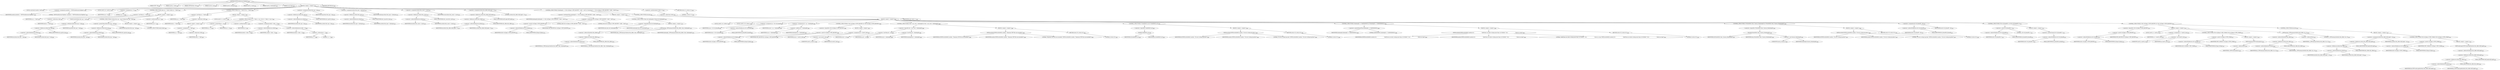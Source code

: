 digraph "TIFFWriteDirectoryTagData" {  
"71668" [label = <(METHOD,TIFFWriteDirectoryTagData)<SUB>2849</SUB>> ]
"71669" [label = <(PARAM,TIFF *tif)<SUB>2849</SUB>> ]
"71670" [label = <(PARAM,uint32_t *ndir)<SUB>2849</SUB>> ]
"71671" [label = <(PARAM,TIFFDirEntry *dir)<SUB>2850</SUB>> ]
"71672" [label = <(PARAM,uint16_t tag)<SUB>2850</SUB>> ]
"71673" [label = <(PARAM,uint16_t datatype)<SUB>2851</SUB>> ]
"71674" [label = <(PARAM,uint32_t count)<SUB>2851</SUB>> ]
"71675" [label = <(PARAM,uint32_t datalength)<SUB>2852</SUB>> ]
"71676" [label = <(PARAM,void *data)<SUB>2852</SUB>> ]
"71677" [label = <(BLOCK,&lt;empty&gt;,&lt;empty&gt;)<SUB>2853</SUB>> ]
"71678" [label = <(LOCAL,constchar[] module: char[])<SUB>2854</SUB>> ]
"71679" [label = <(&lt;operator&gt;.assignment,module[] = &quot;TIFFWriteDirectoryTagData&quot;)<SUB>2854</SUB>> ]
"71680" [label = <(IDENTIFIER,module,module[] = &quot;TIFFWriteDirectoryTagData&quot;)<SUB>2854</SUB>> ]
"71681" [label = <(LITERAL,&quot;TIFFWriteDirectoryTagData&quot;,module[] = &quot;TIFFWriteDirectoryTagData&quot;)<SUB>2854</SUB>> ]
"71682" [label = <(LOCAL,uint32_t m: uint32_t)<SUB>2855</SUB>> ]
"71683" [label = <(&lt;operator&gt;.assignment,m = 0)<SUB>2856</SUB>> ]
"71684" [label = <(IDENTIFIER,m,m = 0)<SUB>2856</SUB>> ]
"71685" [label = <(LITERAL,0,m = 0)<SUB>2856</SUB>> ]
"71686" [label = <(CONTROL_STRUCTURE,while (m &lt; (*ndir)),while (m &lt; (*ndir)))<SUB>2857</SUB>> ]
"71687" [label = <(&lt;operator&gt;.lessThan,m &lt; (*ndir))<SUB>2857</SUB>> ]
"71688" [label = <(IDENTIFIER,m,m &lt; (*ndir))<SUB>2857</SUB>> ]
"71689" [label = <(&lt;operator&gt;.indirection,*ndir)<SUB>2857</SUB>> ]
"71690" [label = <(IDENTIFIER,ndir,m &lt; (*ndir))<SUB>2857</SUB>> ]
"71691" [label = <(BLOCK,&lt;empty&gt;,&lt;empty&gt;)<SUB>2858</SUB>> ]
"71692" [label = <(assert,assert(dir[m].tdir_tag != tag))<SUB>2859</SUB>> ]
"71693" [label = <(&lt;operator&gt;.notEquals,dir[m].tdir_tag != tag)<SUB>2859</SUB>> ]
"71694" [label = <(&lt;operator&gt;.fieldAccess,dir[m].tdir_tag)<SUB>2859</SUB>> ]
"71695" [label = <(&lt;operator&gt;.indirectIndexAccess,dir[m])<SUB>2859</SUB>> ]
"71696" [label = <(IDENTIFIER,dir,dir[m].tdir_tag != tag)<SUB>2859</SUB>> ]
"71697" [label = <(IDENTIFIER,m,dir[m].tdir_tag != tag)<SUB>2859</SUB>> ]
"71698" [label = <(FIELD_IDENTIFIER,tdir_tag,tdir_tag)<SUB>2859</SUB>> ]
"71699" [label = <(IDENTIFIER,tag,dir[m].tdir_tag != tag)<SUB>2859</SUB>> ]
"71700" [label = <(CONTROL_STRUCTURE,if (dir[m].tdir_tag &gt; tag),if (dir[m].tdir_tag &gt; tag))<SUB>2860</SUB>> ]
"71701" [label = <(&lt;operator&gt;.greaterThan,dir[m].tdir_tag &gt; tag)<SUB>2860</SUB>> ]
"71702" [label = <(&lt;operator&gt;.fieldAccess,dir[m].tdir_tag)<SUB>2860</SUB>> ]
"71703" [label = <(&lt;operator&gt;.indirectIndexAccess,dir[m])<SUB>2860</SUB>> ]
"71704" [label = <(IDENTIFIER,dir,dir[m].tdir_tag &gt; tag)<SUB>2860</SUB>> ]
"71705" [label = <(IDENTIFIER,m,dir[m].tdir_tag &gt; tag)<SUB>2860</SUB>> ]
"71706" [label = <(FIELD_IDENTIFIER,tdir_tag,tdir_tag)<SUB>2860</SUB>> ]
"71707" [label = <(IDENTIFIER,tag,dir[m].tdir_tag &gt; tag)<SUB>2860</SUB>> ]
"71708" [label = <(BLOCK,&lt;empty&gt;,&lt;empty&gt;)<SUB>2861</SUB>> ]
"71709" [label = <(CONTROL_STRUCTURE,break;,break;)<SUB>2861</SUB>> ]
"71710" [label = <(&lt;operator&gt;.postIncrement,m++)<SUB>2862</SUB>> ]
"71711" [label = <(IDENTIFIER,m,m++)<SUB>2862</SUB>> ]
"71712" [label = <(CONTROL_STRUCTURE,if (m &lt; (*ndir)),if (m &lt; (*ndir)))<SUB>2864</SUB>> ]
"71713" [label = <(&lt;operator&gt;.lessThan,m &lt; (*ndir))<SUB>2864</SUB>> ]
"71714" [label = <(IDENTIFIER,m,m &lt; (*ndir))<SUB>2864</SUB>> ]
"71715" [label = <(&lt;operator&gt;.indirection,*ndir)<SUB>2864</SUB>> ]
"71716" [label = <(IDENTIFIER,ndir,m &lt; (*ndir))<SUB>2864</SUB>> ]
"71717" [label = <(BLOCK,&lt;empty&gt;,&lt;empty&gt;)<SUB>2865</SUB>> ]
"71718" [label = <(LOCAL,uint32_t n: uint32_t)<SUB>2866</SUB>> ]
"71719" [label = <(CONTROL_STRUCTURE,for (n = *ndir;n &gt; m;n--),for (n = *ndir;n &gt; m;n--))<SUB>2867</SUB>> ]
"71720" [label = <(BLOCK,&lt;empty&gt;,&lt;empty&gt;)<SUB>2867</SUB>> ]
"71721" [label = <(&lt;operator&gt;.assignment,n = *ndir)<SUB>2867</SUB>> ]
"71722" [label = <(IDENTIFIER,n,n = *ndir)<SUB>2867</SUB>> ]
"71723" [label = <(&lt;operator&gt;.indirection,*ndir)<SUB>2867</SUB>> ]
"71724" [label = <(IDENTIFIER,ndir,n = *ndir)<SUB>2867</SUB>> ]
"71725" [label = <(&lt;operator&gt;.greaterThan,n &gt; m)<SUB>2867</SUB>> ]
"71726" [label = <(IDENTIFIER,n,n &gt; m)<SUB>2867</SUB>> ]
"71727" [label = <(IDENTIFIER,m,n &gt; m)<SUB>2867</SUB>> ]
"71728" [label = <(&lt;operator&gt;.postDecrement,n--)<SUB>2867</SUB>> ]
"71729" [label = <(IDENTIFIER,n,n--)<SUB>2867</SUB>> ]
"71730" [label = <(&lt;operator&gt;.assignment,dir[n] = dir[n - 1])<SUB>2868</SUB>> ]
"71731" [label = <(&lt;operator&gt;.indirectIndexAccess,dir[n])<SUB>2868</SUB>> ]
"71732" [label = <(IDENTIFIER,dir,dir[n] = dir[n - 1])<SUB>2868</SUB>> ]
"71733" [label = <(IDENTIFIER,n,dir[n] = dir[n - 1])<SUB>2868</SUB>> ]
"71734" [label = <(&lt;operator&gt;.indirectIndexAccess,dir[n - 1])<SUB>2868</SUB>> ]
"71735" [label = <(IDENTIFIER,dir,dir[n] = dir[n - 1])<SUB>2868</SUB>> ]
"71736" [label = <(&lt;operator&gt;.subtraction,n - 1)<SUB>2868</SUB>> ]
"71737" [label = <(IDENTIFIER,n,n - 1)<SUB>2868</SUB>> ]
"71738" [label = <(LITERAL,1,n - 1)<SUB>2868</SUB>> ]
"71739" [label = <(&lt;operator&gt;.assignment,dir[m].tdir_tag = tag)<SUB>2870</SUB>> ]
"71740" [label = <(&lt;operator&gt;.fieldAccess,dir[m].tdir_tag)<SUB>2870</SUB>> ]
"71741" [label = <(&lt;operator&gt;.indirectIndexAccess,dir[m])<SUB>2870</SUB>> ]
"71742" [label = <(IDENTIFIER,dir,dir[m].tdir_tag = tag)<SUB>2870</SUB>> ]
"71743" [label = <(IDENTIFIER,m,dir[m].tdir_tag = tag)<SUB>2870</SUB>> ]
"71744" [label = <(FIELD_IDENTIFIER,tdir_tag,tdir_tag)<SUB>2870</SUB>> ]
"71745" [label = <(IDENTIFIER,tag,dir[m].tdir_tag = tag)<SUB>2870</SUB>> ]
"71746" [label = <(&lt;operator&gt;.assignment,dir[m].tdir_type = datatype)<SUB>2871</SUB>> ]
"71747" [label = <(&lt;operator&gt;.fieldAccess,dir[m].tdir_type)<SUB>2871</SUB>> ]
"71748" [label = <(&lt;operator&gt;.indirectIndexAccess,dir[m])<SUB>2871</SUB>> ]
"71749" [label = <(IDENTIFIER,dir,dir[m].tdir_type = datatype)<SUB>2871</SUB>> ]
"71750" [label = <(IDENTIFIER,m,dir[m].tdir_type = datatype)<SUB>2871</SUB>> ]
"71751" [label = <(FIELD_IDENTIFIER,tdir_type,tdir_type)<SUB>2871</SUB>> ]
"71752" [label = <(IDENTIFIER,datatype,dir[m].tdir_type = datatype)<SUB>2871</SUB>> ]
"71753" [label = <(&lt;operator&gt;.assignment,dir[m].tdir_count = count)<SUB>2872</SUB>> ]
"71754" [label = <(&lt;operator&gt;.fieldAccess,dir[m].tdir_count)<SUB>2872</SUB>> ]
"71755" [label = <(&lt;operator&gt;.indirectIndexAccess,dir[m])<SUB>2872</SUB>> ]
"71756" [label = <(IDENTIFIER,dir,dir[m].tdir_count = count)<SUB>2872</SUB>> ]
"71757" [label = <(IDENTIFIER,m,dir[m].tdir_count = count)<SUB>2872</SUB>> ]
"71758" [label = <(FIELD_IDENTIFIER,tdir_count,tdir_count)<SUB>2872</SUB>> ]
"71759" [label = <(IDENTIFIER,count,dir[m].tdir_count = count)<SUB>2872</SUB>> ]
"71760" [label = <(&lt;operator&gt;.assignment,dir[m].tdir_offset.toff_long8 = 0)<SUB>2873</SUB>> ]
"71761" [label = <(&lt;operator&gt;.fieldAccess,dir[m].tdir_offset.toff_long8)<SUB>2873</SUB>> ]
"71762" [label = <(&lt;operator&gt;.fieldAccess,dir[m].tdir_offset)<SUB>2873</SUB>> ]
"71763" [label = <(&lt;operator&gt;.indirectIndexAccess,dir[m])<SUB>2873</SUB>> ]
"71764" [label = <(IDENTIFIER,dir,dir[m].tdir_offset.toff_long8 = 0)<SUB>2873</SUB>> ]
"71765" [label = <(IDENTIFIER,m,dir[m].tdir_offset.toff_long8 = 0)<SUB>2873</SUB>> ]
"71766" [label = <(FIELD_IDENTIFIER,tdir_offset,tdir_offset)<SUB>2873</SUB>> ]
"71767" [label = <(FIELD_IDENTIFIER,toff_long8,toff_long8)<SUB>2873</SUB>> ]
"71768" [label = <(LITERAL,0,dir[m].tdir_offset.toff_long8 = 0)<SUB>2873</SUB>> ]
"71769" [label = <(CONTROL_STRUCTURE,if (datalength &lt;= ((tif-&gt;tif_flags &amp; TIFF_BIGTIFF) ? 0x8U : 0x4U)),if (datalength &lt;= ((tif-&gt;tif_flags &amp; TIFF_BIGTIFF) ? 0x8U : 0x4U)))<SUB>2874</SUB>> ]
"71770" [label = <(&lt;operator&gt;.lessEqualsThan,datalength &lt;= ((tif-&gt;tif_flags &amp; TIFF_BIGTIFF) ? 0x8U : 0x4U))<SUB>2874</SUB>> ]
"71771" [label = <(IDENTIFIER,datalength,datalength &lt;= ((tif-&gt;tif_flags &amp; TIFF_BIGTIFF) ? 0x8U : 0x4U))<SUB>2874</SUB>> ]
"71772" [label = <(&lt;operator&gt;.conditional,(tif-&gt;tif_flags &amp; TIFF_BIGTIFF) ? 0x8U : 0x4U)<SUB>2874</SUB>> ]
"71773" [label = <(&lt;operator&gt;.and,tif-&gt;tif_flags &amp; TIFF_BIGTIFF)<SUB>2874</SUB>> ]
"71774" [label = <(&lt;operator&gt;.indirectFieldAccess,tif-&gt;tif_flags)<SUB>2874</SUB>> ]
"71775" [label = <(IDENTIFIER,tif,tif-&gt;tif_flags &amp; TIFF_BIGTIFF)<SUB>2874</SUB>> ]
"71776" [label = <(FIELD_IDENTIFIER,tif_flags,tif_flags)<SUB>2874</SUB>> ]
"71777" [label = <(IDENTIFIER,TIFF_BIGTIFF,tif-&gt;tif_flags &amp; TIFF_BIGTIFF)<SUB>2874</SUB>> ]
"71778" [label = <(LITERAL,0x8U,(tif-&gt;tif_flags &amp; TIFF_BIGTIFF) ? 0x8U : 0x4U)<SUB>2874</SUB>> ]
"71779" [label = <(LITERAL,0x4U,(tif-&gt;tif_flags &amp; TIFF_BIGTIFF) ? 0x8U : 0x4U)<SUB>2874</SUB>> ]
"71780" [label = <(BLOCK,&lt;empty&gt;,&lt;empty&gt;)<SUB>2875</SUB>> ]
"71781" [label = <(CONTROL_STRUCTURE,if (data &amp;&amp; datalength),if (data &amp;&amp; datalength))<SUB>2876</SUB>> ]
"71782" [label = <(&lt;operator&gt;.logicalAnd,data &amp;&amp; datalength)<SUB>2876</SUB>> ]
"71783" [label = <(IDENTIFIER,data,data &amp;&amp; datalength)<SUB>2876</SUB>> ]
"71784" [label = <(IDENTIFIER,datalength,data &amp;&amp; datalength)<SUB>2876</SUB>> ]
"71785" [label = <(BLOCK,&lt;empty&gt;,&lt;empty&gt;)<SUB>2877</SUB>> ]
"71786" [label = <(_TIFFmemcpy,_TIFFmemcpy(&amp;dir[m].tdir_offset, data, datalength))<SUB>2878</SUB>> ]
"71787" [label = <(&lt;operator&gt;.addressOf,&amp;dir[m].tdir_offset)<SUB>2878</SUB>> ]
"71788" [label = <(&lt;operator&gt;.fieldAccess,dir[m].tdir_offset)<SUB>2878</SUB>> ]
"71789" [label = <(&lt;operator&gt;.indirectIndexAccess,dir[m])<SUB>2878</SUB>> ]
"71790" [label = <(IDENTIFIER,dir,_TIFFmemcpy(&amp;dir[m].tdir_offset, data, datalength))<SUB>2878</SUB>> ]
"71791" [label = <(IDENTIFIER,m,_TIFFmemcpy(&amp;dir[m].tdir_offset, data, datalength))<SUB>2878</SUB>> ]
"71792" [label = <(FIELD_IDENTIFIER,tdir_offset,tdir_offset)<SUB>2878</SUB>> ]
"71793" [label = <(IDENTIFIER,data,_TIFFmemcpy(&amp;dir[m].tdir_offset, data, datalength))<SUB>2878</SUB>> ]
"71794" [label = <(IDENTIFIER,datalength,_TIFFmemcpy(&amp;dir[m].tdir_offset, data, datalength))<SUB>2878</SUB>> ]
"71795" [label = <(CONTROL_STRUCTURE,else,else)<SUB>2882</SUB>> ]
"71796" [label = <(BLOCK,&lt;empty&gt;,&lt;empty&gt;)<SUB>2882</SUB>> ]
"71797" [label = <(LOCAL,uint64_t na: uint64_t)<SUB>2883</SUB>> ]
"71798" [label = <(LOCAL,uint64_t nb: uint64_t)<SUB>2883</SUB>> ]
"71799" [label = <(&lt;operator&gt;.assignment,na = tif-&gt;tif_dataoff)<SUB>2884</SUB>> ]
"71800" [label = <(IDENTIFIER,na,na = tif-&gt;tif_dataoff)<SUB>2884</SUB>> ]
"71801" [label = <(&lt;operator&gt;.indirectFieldAccess,tif-&gt;tif_dataoff)<SUB>2884</SUB>> ]
"71802" [label = <(IDENTIFIER,tif,na = tif-&gt;tif_dataoff)<SUB>2884</SUB>> ]
"71803" [label = <(FIELD_IDENTIFIER,tif_dataoff,tif_dataoff)<SUB>2884</SUB>> ]
"71804" [label = <(&lt;operator&gt;.assignment,nb = na + datalength)<SUB>2885</SUB>> ]
"71805" [label = <(IDENTIFIER,nb,nb = na + datalength)<SUB>2885</SUB>> ]
"71806" [label = <(&lt;operator&gt;.addition,na + datalength)<SUB>2885</SUB>> ]
"71807" [label = <(IDENTIFIER,na,na + datalength)<SUB>2885</SUB>> ]
"71808" [label = <(IDENTIFIER,datalength,na + datalength)<SUB>2885</SUB>> ]
"71809" [label = <(CONTROL_STRUCTURE,if (!(tif-&gt;tif_flags &amp; TIFF_BIGTIFF)),if (!(tif-&gt;tif_flags &amp; TIFF_BIGTIFF)))<SUB>2886</SUB>> ]
"71810" [label = <(&lt;operator&gt;.logicalNot,!(tif-&gt;tif_flags &amp; TIFF_BIGTIFF))<SUB>2886</SUB>> ]
"71811" [label = <(&lt;operator&gt;.and,tif-&gt;tif_flags &amp; TIFF_BIGTIFF)<SUB>2886</SUB>> ]
"71812" [label = <(&lt;operator&gt;.indirectFieldAccess,tif-&gt;tif_flags)<SUB>2886</SUB>> ]
"71813" [label = <(IDENTIFIER,tif,tif-&gt;tif_flags &amp; TIFF_BIGTIFF)<SUB>2886</SUB>> ]
"71814" [label = <(FIELD_IDENTIFIER,tif_flags,tif_flags)<SUB>2886</SUB>> ]
"71815" [label = <(IDENTIFIER,TIFF_BIGTIFF,tif-&gt;tif_flags &amp; TIFF_BIGTIFF)<SUB>2886</SUB>> ]
"71816" [label = <(BLOCK,&lt;empty&gt;,&lt;empty&gt;)<SUB>2887</SUB>> ]
"71817" [label = <(&lt;operator&gt;.assignment,nb = (uint32_t)nb)<SUB>2887</SUB>> ]
"71818" [label = <(IDENTIFIER,nb,nb = (uint32_t)nb)<SUB>2887</SUB>> ]
"71819" [label = <(&lt;operator&gt;.cast,(uint32_t)nb)<SUB>2887</SUB>> ]
"71820" [label = <(UNKNOWN,uint32_t,uint32_t)<SUB>2887</SUB>> ]
"71821" [label = <(IDENTIFIER,nb,(uint32_t)nb)<SUB>2887</SUB>> ]
"71822" [label = <(CONTROL_STRUCTURE,if ((nb &lt; na) || (nb &lt; datalength)),if ((nb &lt; na) || (nb &lt; datalength)))<SUB>2888</SUB>> ]
"71823" [label = <(&lt;operator&gt;.logicalOr,(nb &lt; na) || (nb &lt; datalength))<SUB>2888</SUB>> ]
"71824" [label = <(&lt;operator&gt;.lessThan,nb &lt; na)<SUB>2888</SUB>> ]
"71825" [label = <(IDENTIFIER,nb,nb &lt; na)<SUB>2888</SUB>> ]
"71826" [label = <(IDENTIFIER,na,nb &lt; na)<SUB>2888</SUB>> ]
"71827" [label = <(&lt;operator&gt;.lessThan,nb &lt; datalength)<SUB>2888</SUB>> ]
"71828" [label = <(IDENTIFIER,nb,nb &lt; datalength)<SUB>2888</SUB>> ]
"71829" [label = <(IDENTIFIER,datalength,nb &lt; datalength)<SUB>2888</SUB>> ]
"71830" [label = <(BLOCK,&lt;empty&gt;,&lt;empty&gt;)<SUB>2889</SUB>> ]
"71831" [label = <(TIFFErrorExtR,TIFFErrorExtR(tif, module, &quot;Maximum TIFF file size exceeded&quot;))<SUB>2890</SUB>> ]
"71832" [label = <(IDENTIFIER,tif,TIFFErrorExtR(tif, module, &quot;Maximum TIFF file size exceeded&quot;))<SUB>2890</SUB>> ]
"71833" [label = <(IDENTIFIER,module,TIFFErrorExtR(tif, module, &quot;Maximum TIFF file size exceeded&quot;))<SUB>2890</SUB>> ]
"71834" [label = <(LITERAL,&quot;Maximum TIFF file size exceeded&quot;,TIFFErrorExtR(tif, module, &quot;Maximum TIFF file size exceeded&quot;))<SUB>2890</SUB>> ]
"71835" [label = <(RETURN,return (0);,return (0);)<SUB>2891</SUB>> ]
"71836" [label = <(LITERAL,0,return (0);)<SUB>2891</SUB>> ]
"71837" [label = <(CONTROL_STRUCTURE,if (!SeekOK(tif, na)),if (!SeekOK(tif, na)))<SUB>2893</SUB>> ]
"71838" [label = <(&lt;operator&gt;.logicalNot,!SeekOK(tif, na))<SUB>2893</SUB>> ]
"71839" [label = <(SeekOK,SeekOK(tif, na))<SUB>2893</SUB>> ]
"71840" [label = <(IDENTIFIER,tif,SeekOK(tif, na))<SUB>2893</SUB>> ]
"71841" [label = <(IDENTIFIER,na,SeekOK(tif, na))<SUB>2893</SUB>> ]
"71842" [label = <(BLOCK,&lt;empty&gt;,&lt;empty&gt;)<SUB>2894</SUB>> ]
"71843" [label = <(TIFFErrorExtR,TIFFErrorExtR(tif, module, &quot;IO error writing tag data&quot;))<SUB>2895</SUB>> ]
"71844" [label = <(IDENTIFIER,tif,TIFFErrorExtR(tif, module, &quot;IO error writing tag data&quot;))<SUB>2895</SUB>> ]
"71845" [label = <(IDENTIFIER,module,TIFFErrorExtR(tif, module, &quot;IO error writing tag data&quot;))<SUB>2895</SUB>> ]
"71846" [label = <(LITERAL,&quot;IO error writing tag data&quot;,TIFFErrorExtR(tif, module, &quot;IO error writing tag data&quot;))<SUB>2895</SUB>> ]
"71847" [label = <(RETURN,return (0);,return (0);)<SUB>2896</SUB>> ]
"71848" [label = <(LITERAL,0,return (0);)<SUB>2896</SUB>> ]
"71849" [label = <(CONTROL_STRUCTURE,if (datalength &gt;= 0x80000000UL),if (datalength &gt;= 0x80000000UL))<SUB>2898</SUB>> ]
"71850" [label = <(&lt;operator&gt;.greaterEqualsThan,datalength &gt;= 0x80000000UL)<SUB>2898</SUB>> ]
"71851" [label = <(IDENTIFIER,datalength,datalength &gt;= 0x80000000UL)<SUB>2898</SUB>> ]
"71852" [label = <(LITERAL,0x80000000UL,datalength &gt;= 0x80000000UL)<SUB>2898</SUB>> ]
"71853" [label = <(BLOCK,&lt;empty&gt;,&lt;empty&gt;)<SUB>2899</SUB>> ]
"71854" [label = <(TIFFErrorExtR,TIFFErrorExtR(tif, module,\012                          &quot;libtiff does not allow writing more than 2147483647 &quot;\012                          &quot;bytes in a tag&quot;))<SUB>2900</SUB>> ]
"71855" [label = <(IDENTIFIER,tif,TIFFErrorExtR(tif, module,\012                          &quot;libtiff does not allow writing more than 2147483647 &quot;\012                          &quot;bytes in a tag&quot;))<SUB>2900</SUB>> ]
"71856" [label = <(IDENTIFIER,module,TIFFErrorExtR(tif, module,\012                          &quot;libtiff does not allow writing more than 2147483647 &quot;\012                          &quot;bytes in a tag&quot;))<SUB>2900</SUB>> ]
"71857" [label = <(LITERAL,&quot;libtiff does not allow writing more than 2147483647 &quot;\012                          &quot;bytes in a tag&quot;,TIFFErrorExtR(tif, module,\012                          &quot;libtiff does not allow writing more than 2147483647 &quot;\012                          &quot;bytes in a tag&quot;))<SUB>2901</SUB>> ]
"71858" [label = <(RETURN,return (0);,return (0);)<SUB>2903</SUB>> ]
"71859" [label = <(LITERAL,0,return (0);)<SUB>2903</SUB>> ]
"71860" [label = <(CONTROL_STRUCTURE,if (!WriteOK(tif, data, (tmsize_t)datalength)),if (!WriteOK(tif, data, (tmsize_t)datalength)))<SUB>2905</SUB>> ]
"71861" [label = <(&lt;operator&gt;.logicalNot,!WriteOK(tif, data, (tmsize_t)datalength))<SUB>2905</SUB>> ]
"71862" [label = <(WriteOK,WriteOK(tif, data, (tmsize_t)datalength))<SUB>2905</SUB>> ]
"71863" [label = <(IDENTIFIER,tif,WriteOK(tif, data, (tmsize_t)datalength))<SUB>2905</SUB>> ]
"71864" [label = <(IDENTIFIER,data,WriteOK(tif, data, (tmsize_t)datalength))<SUB>2905</SUB>> ]
"71865" [label = <(&lt;operator&gt;.cast,(tmsize_t)datalength)<SUB>2905</SUB>> ]
"71866" [label = <(UNKNOWN,tmsize_t,tmsize_t)<SUB>2905</SUB>> ]
"71867" [label = <(IDENTIFIER,datalength,(tmsize_t)datalength)<SUB>2905</SUB>> ]
"71868" [label = <(BLOCK,&lt;empty&gt;,&lt;empty&gt;)<SUB>2906</SUB>> ]
"71869" [label = <(TIFFErrorExtR,TIFFErrorExtR(tif, module, &quot;IO error writing tag data&quot;))<SUB>2907</SUB>> ]
"71870" [label = <(IDENTIFIER,tif,TIFFErrorExtR(tif, module, &quot;IO error writing tag data&quot;))<SUB>2907</SUB>> ]
"71871" [label = <(IDENTIFIER,module,TIFFErrorExtR(tif, module, &quot;IO error writing tag data&quot;))<SUB>2907</SUB>> ]
"71872" [label = <(LITERAL,&quot;IO error writing tag data&quot;,TIFFErrorExtR(tif, module, &quot;IO error writing tag data&quot;))<SUB>2907</SUB>> ]
"71873" [label = <(RETURN,return (0);,return (0);)<SUB>2908</SUB>> ]
"71874" [label = <(LITERAL,0,return (0);)<SUB>2908</SUB>> ]
"71875" [label = <(&lt;operator&gt;.assignment,tif-&gt;tif_dataoff = nb)<SUB>2910</SUB>> ]
"71876" [label = <(&lt;operator&gt;.indirectFieldAccess,tif-&gt;tif_dataoff)<SUB>2910</SUB>> ]
"71877" [label = <(IDENTIFIER,tif,tif-&gt;tif_dataoff = nb)<SUB>2910</SUB>> ]
"71878" [label = <(FIELD_IDENTIFIER,tif_dataoff,tif_dataoff)<SUB>2910</SUB>> ]
"71879" [label = <(IDENTIFIER,nb,tif-&gt;tif_dataoff = nb)<SUB>2910</SUB>> ]
"71880" [label = <(CONTROL_STRUCTURE,if (tif-&gt;tif_dataoff &amp; 1),if (tif-&gt;tif_dataoff &amp; 1))<SUB>2911</SUB>> ]
"71881" [label = <(&lt;operator&gt;.and,tif-&gt;tif_dataoff &amp; 1)<SUB>2911</SUB>> ]
"71882" [label = <(&lt;operator&gt;.indirectFieldAccess,tif-&gt;tif_dataoff)<SUB>2911</SUB>> ]
"71883" [label = <(IDENTIFIER,tif,tif-&gt;tif_dataoff &amp; 1)<SUB>2911</SUB>> ]
"71884" [label = <(FIELD_IDENTIFIER,tif_dataoff,tif_dataoff)<SUB>2911</SUB>> ]
"71885" [label = <(LITERAL,1,tif-&gt;tif_dataoff &amp; 1)<SUB>2911</SUB>> ]
"71886" [label = <(BLOCK,&lt;empty&gt;,&lt;empty&gt;)<SUB>2912</SUB>> ]
"71887" [label = <(&lt;operator&gt;.postIncrement,tif-&gt;tif_dataoff++)<SUB>2912</SUB>> ]
"71888" [label = <(&lt;operator&gt;.indirectFieldAccess,tif-&gt;tif_dataoff)<SUB>2912</SUB>> ]
"71889" [label = <(IDENTIFIER,tif,tif-&gt;tif_dataoff++)<SUB>2912</SUB>> ]
"71890" [label = <(FIELD_IDENTIFIER,tif_dataoff,tif_dataoff)<SUB>2912</SUB>> ]
"71891" [label = <(CONTROL_STRUCTURE,if (!(tif-&gt;tif_flags &amp; TIFF_BIGTIFF)),if (!(tif-&gt;tif_flags &amp; TIFF_BIGTIFF)))<SUB>2913</SUB>> ]
"71892" [label = <(&lt;operator&gt;.logicalNot,!(tif-&gt;tif_flags &amp; TIFF_BIGTIFF))<SUB>2913</SUB>> ]
"71893" [label = <(&lt;operator&gt;.and,tif-&gt;tif_flags &amp; TIFF_BIGTIFF)<SUB>2913</SUB>> ]
"71894" [label = <(&lt;operator&gt;.indirectFieldAccess,tif-&gt;tif_flags)<SUB>2913</SUB>> ]
"71895" [label = <(IDENTIFIER,tif,tif-&gt;tif_flags &amp; TIFF_BIGTIFF)<SUB>2913</SUB>> ]
"71896" [label = <(FIELD_IDENTIFIER,tif_flags,tif_flags)<SUB>2913</SUB>> ]
"71897" [label = <(IDENTIFIER,TIFF_BIGTIFF,tif-&gt;tif_flags &amp; TIFF_BIGTIFF)<SUB>2913</SUB>> ]
"71898" [label = <(BLOCK,&lt;empty&gt;,&lt;empty&gt;)<SUB>2914</SUB>> ]
"71899" [label = <(LOCAL,uint32_t o: uint32_t)<SUB>2915</SUB>> ]
"71900" [label = <(&lt;operator&gt;.assignment,o = (uint32_t)na)<SUB>2916</SUB>> ]
"71901" [label = <(IDENTIFIER,o,o = (uint32_t)na)<SUB>2916</SUB>> ]
"71902" [label = <(&lt;operator&gt;.cast,(uint32_t)na)<SUB>2916</SUB>> ]
"71903" [label = <(UNKNOWN,uint32_t,uint32_t)<SUB>2916</SUB>> ]
"71904" [label = <(IDENTIFIER,na,(uint32_t)na)<SUB>2916</SUB>> ]
"71905" [label = <(CONTROL_STRUCTURE,if (tif-&gt;tif_flags &amp; TIFF_SWAB),if (tif-&gt;tif_flags &amp; TIFF_SWAB))<SUB>2917</SUB>> ]
"71906" [label = <(&lt;operator&gt;.and,tif-&gt;tif_flags &amp; TIFF_SWAB)<SUB>2917</SUB>> ]
"71907" [label = <(&lt;operator&gt;.indirectFieldAccess,tif-&gt;tif_flags)<SUB>2917</SUB>> ]
"71908" [label = <(IDENTIFIER,tif,tif-&gt;tif_flags &amp; TIFF_SWAB)<SUB>2917</SUB>> ]
"71909" [label = <(FIELD_IDENTIFIER,tif_flags,tif_flags)<SUB>2917</SUB>> ]
"71910" [label = <(IDENTIFIER,TIFF_SWAB,tif-&gt;tif_flags &amp; TIFF_SWAB)<SUB>2917</SUB>> ]
"71911" [label = <(BLOCK,&lt;empty&gt;,&lt;empty&gt;)<SUB>2918</SUB>> ]
"71912" [label = <(TIFFSwabLong,TIFFSwabLong(&amp;o))<SUB>2918</SUB>> ]
"71913" [label = <(&lt;operator&gt;.addressOf,&amp;o)<SUB>2918</SUB>> ]
"71914" [label = <(IDENTIFIER,o,TIFFSwabLong(&amp;o))<SUB>2918</SUB>> ]
"71915" [label = <(_TIFFmemcpy,_TIFFmemcpy(&amp;dir[m].tdir_offset, &amp;o, 4))<SUB>2919</SUB>> ]
"71916" [label = <(&lt;operator&gt;.addressOf,&amp;dir[m].tdir_offset)<SUB>2919</SUB>> ]
"71917" [label = <(&lt;operator&gt;.fieldAccess,dir[m].tdir_offset)<SUB>2919</SUB>> ]
"71918" [label = <(&lt;operator&gt;.indirectIndexAccess,dir[m])<SUB>2919</SUB>> ]
"71919" [label = <(IDENTIFIER,dir,_TIFFmemcpy(&amp;dir[m].tdir_offset, &amp;o, 4))<SUB>2919</SUB>> ]
"71920" [label = <(IDENTIFIER,m,_TIFFmemcpy(&amp;dir[m].tdir_offset, &amp;o, 4))<SUB>2919</SUB>> ]
"71921" [label = <(FIELD_IDENTIFIER,tdir_offset,tdir_offset)<SUB>2919</SUB>> ]
"71922" [label = <(&lt;operator&gt;.addressOf,&amp;o)<SUB>2919</SUB>> ]
"71923" [label = <(IDENTIFIER,o,_TIFFmemcpy(&amp;dir[m].tdir_offset, &amp;o, 4))<SUB>2919</SUB>> ]
"71924" [label = <(LITERAL,4,_TIFFmemcpy(&amp;dir[m].tdir_offset, &amp;o, 4))<SUB>2919</SUB>> ]
"71925" [label = <(CONTROL_STRUCTURE,else,else)<SUB>2922</SUB>> ]
"71926" [label = <(BLOCK,&lt;empty&gt;,&lt;empty&gt;)<SUB>2922</SUB>> ]
"71927" [label = <(&lt;operator&gt;.assignment,dir[m].tdir_offset.toff_long8 = na)<SUB>2923</SUB>> ]
"71928" [label = <(&lt;operator&gt;.fieldAccess,dir[m].tdir_offset.toff_long8)<SUB>2923</SUB>> ]
"71929" [label = <(&lt;operator&gt;.fieldAccess,dir[m].tdir_offset)<SUB>2923</SUB>> ]
"71930" [label = <(&lt;operator&gt;.indirectIndexAccess,dir[m])<SUB>2923</SUB>> ]
"71931" [label = <(IDENTIFIER,dir,dir[m].tdir_offset.toff_long8 = na)<SUB>2923</SUB>> ]
"71932" [label = <(IDENTIFIER,m,dir[m].tdir_offset.toff_long8 = na)<SUB>2923</SUB>> ]
"71933" [label = <(FIELD_IDENTIFIER,tdir_offset,tdir_offset)<SUB>2923</SUB>> ]
"71934" [label = <(FIELD_IDENTIFIER,toff_long8,toff_long8)<SUB>2923</SUB>> ]
"71935" [label = <(IDENTIFIER,na,dir[m].tdir_offset.toff_long8 = na)<SUB>2923</SUB>> ]
"71936" [label = <(CONTROL_STRUCTURE,if (tif-&gt;tif_flags &amp; TIFF_SWAB),if (tif-&gt;tif_flags &amp; TIFF_SWAB))<SUB>2924</SUB>> ]
"71937" [label = <(&lt;operator&gt;.and,tif-&gt;tif_flags &amp; TIFF_SWAB)<SUB>2924</SUB>> ]
"71938" [label = <(&lt;operator&gt;.indirectFieldAccess,tif-&gt;tif_flags)<SUB>2924</SUB>> ]
"71939" [label = <(IDENTIFIER,tif,tif-&gt;tif_flags &amp; TIFF_SWAB)<SUB>2924</SUB>> ]
"71940" [label = <(FIELD_IDENTIFIER,tif_flags,tif_flags)<SUB>2924</SUB>> ]
"71941" [label = <(IDENTIFIER,TIFF_SWAB,tif-&gt;tif_flags &amp; TIFF_SWAB)<SUB>2924</SUB>> ]
"71942" [label = <(BLOCK,&lt;empty&gt;,&lt;empty&gt;)<SUB>2925</SUB>> ]
"71943" [label = <(TIFFSwabLong8,TIFFSwabLong8(&amp;dir[m].tdir_offset.toff_long8))<SUB>2925</SUB>> ]
"71944" [label = <(&lt;operator&gt;.addressOf,&amp;dir[m].tdir_offset.toff_long8)<SUB>2925</SUB>> ]
"71945" [label = <(&lt;operator&gt;.fieldAccess,dir[m].tdir_offset.toff_long8)<SUB>2925</SUB>> ]
"71946" [label = <(&lt;operator&gt;.fieldAccess,dir[m].tdir_offset)<SUB>2925</SUB>> ]
"71947" [label = <(&lt;operator&gt;.indirectIndexAccess,dir[m])<SUB>2925</SUB>> ]
"71948" [label = <(IDENTIFIER,dir,TIFFSwabLong8(&amp;dir[m].tdir_offset.toff_long8))<SUB>2925</SUB>> ]
"71949" [label = <(IDENTIFIER,m,TIFFSwabLong8(&amp;dir[m].tdir_offset.toff_long8))<SUB>2925</SUB>> ]
"71950" [label = <(FIELD_IDENTIFIER,tdir_offset,tdir_offset)<SUB>2925</SUB>> ]
"71951" [label = <(FIELD_IDENTIFIER,toff_long8,toff_long8)<SUB>2925</SUB>> ]
"71952" [label = <(&lt;operator&gt;.postIncrement,(*ndir)++)<SUB>2928</SUB>> ]
"71953" [label = <(&lt;operator&gt;.indirection,*ndir)<SUB>2928</SUB>> ]
"71954" [label = <(IDENTIFIER,ndir,(*ndir)++)<SUB>2928</SUB>> ]
"71955" [label = <(RETURN,return (1);,return (1);)<SUB>2929</SUB>> ]
"71956" [label = <(LITERAL,1,return (1);)<SUB>2929</SUB>> ]
"71957" [label = <(METHOD_RETURN,int)<SUB>2849</SUB>> ]
  "71668" -> "71669" 
  "71668" -> "71670" 
  "71668" -> "71671" 
  "71668" -> "71672" 
  "71668" -> "71673" 
  "71668" -> "71674" 
  "71668" -> "71675" 
  "71668" -> "71676" 
  "71668" -> "71677" 
  "71668" -> "71957" 
  "71677" -> "71678" 
  "71677" -> "71679" 
  "71677" -> "71682" 
  "71677" -> "71683" 
  "71677" -> "71686" 
  "71677" -> "71712" 
  "71677" -> "71739" 
  "71677" -> "71746" 
  "71677" -> "71753" 
  "71677" -> "71760" 
  "71677" -> "71769" 
  "71677" -> "71952" 
  "71677" -> "71955" 
  "71679" -> "71680" 
  "71679" -> "71681" 
  "71683" -> "71684" 
  "71683" -> "71685" 
  "71686" -> "71687" 
  "71686" -> "71691" 
  "71687" -> "71688" 
  "71687" -> "71689" 
  "71689" -> "71690" 
  "71691" -> "71692" 
  "71691" -> "71700" 
  "71691" -> "71710" 
  "71692" -> "71693" 
  "71693" -> "71694" 
  "71693" -> "71699" 
  "71694" -> "71695" 
  "71694" -> "71698" 
  "71695" -> "71696" 
  "71695" -> "71697" 
  "71700" -> "71701" 
  "71700" -> "71708" 
  "71701" -> "71702" 
  "71701" -> "71707" 
  "71702" -> "71703" 
  "71702" -> "71706" 
  "71703" -> "71704" 
  "71703" -> "71705" 
  "71708" -> "71709" 
  "71710" -> "71711" 
  "71712" -> "71713" 
  "71712" -> "71717" 
  "71713" -> "71714" 
  "71713" -> "71715" 
  "71715" -> "71716" 
  "71717" -> "71718" 
  "71717" -> "71719" 
  "71719" -> "71720" 
  "71719" -> "71725" 
  "71719" -> "71728" 
  "71719" -> "71730" 
  "71720" -> "71721" 
  "71721" -> "71722" 
  "71721" -> "71723" 
  "71723" -> "71724" 
  "71725" -> "71726" 
  "71725" -> "71727" 
  "71728" -> "71729" 
  "71730" -> "71731" 
  "71730" -> "71734" 
  "71731" -> "71732" 
  "71731" -> "71733" 
  "71734" -> "71735" 
  "71734" -> "71736" 
  "71736" -> "71737" 
  "71736" -> "71738" 
  "71739" -> "71740" 
  "71739" -> "71745" 
  "71740" -> "71741" 
  "71740" -> "71744" 
  "71741" -> "71742" 
  "71741" -> "71743" 
  "71746" -> "71747" 
  "71746" -> "71752" 
  "71747" -> "71748" 
  "71747" -> "71751" 
  "71748" -> "71749" 
  "71748" -> "71750" 
  "71753" -> "71754" 
  "71753" -> "71759" 
  "71754" -> "71755" 
  "71754" -> "71758" 
  "71755" -> "71756" 
  "71755" -> "71757" 
  "71760" -> "71761" 
  "71760" -> "71768" 
  "71761" -> "71762" 
  "71761" -> "71767" 
  "71762" -> "71763" 
  "71762" -> "71766" 
  "71763" -> "71764" 
  "71763" -> "71765" 
  "71769" -> "71770" 
  "71769" -> "71780" 
  "71769" -> "71795" 
  "71770" -> "71771" 
  "71770" -> "71772" 
  "71772" -> "71773" 
  "71772" -> "71778" 
  "71772" -> "71779" 
  "71773" -> "71774" 
  "71773" -> "71777" 
  "71774" -> "71775" 
  "71774" -> "71776" 
  "71780" -> "71781" 
  "71781" -> "71782" 
  "71781" -> "71785" 
  "71782" -> "71783" 
  "71782" -> "71784" 
  "71785" -> "71786" 
  "71786" -> "71787" 
  "71786" -> "71793" 
  "71786" -> "71794" 
  "71787" -> "71788" 
  "71788" -> "71789" 
  "71788" -> "71792" 
  "71789" -> "71790" 
  "71789" -> "71791" 
  "71795" -> "71796" 
  "71796" -> "71797" 
  "71796" -> "71798" 
  "71796" -> "71799" 
  "71796" -> "71804" 
  "71796" -> "71809" 
  "71796" -> "71822" 
  "71796" -> "71837" 
  "71796" -> "71849" 
  "71796" -> "71860" 
  "71796" -> "71875" 
  "71796" -> "71880" 
  "71796" -> "71891" 
  "71799" -> "71800" 
  "71799" -> "71801" 
  "71801" -> "71802" 
  "71801" -> "71803" 
  "71804" -> "71805" 
  "71804" -> "71806" 
  "71806" -> "71807" 
  "71806" -> "71808" 
  "71809" -> "71810" 
  "71809" -> "71816" 
  "71810" -> "71811" 
  "71811" -> "71812" 
  "71811" -> "71815" 
  "71812" -> "71813" 
  "71812" -> "71814" 
  "71816" -> "71817" 
  "71817" -> "71818" 
  "71817" -> "71819" 
  "71819" -> "71820" 
  "71819" -> "71821" 
  "71822" -> "71823" 
  "71822" -> "71830" 
  "71823" -> "71824" 
  "71823" -> "71827" 
  "71824" -> "71825" 
  "71824" -> "71826" 
  "71827" -> "71828" 
  "71827" -> "71829" 
  "71830" -> "71831" 
  "71830" -> "71835" 
  "71831" -> "71832" 
  "71831" -> "71833" 
  "71831" -> "71834" 
  "71835" -> "71836" 
  "71837" -> "71838" 
  "71837" -> "71842" 
  "71838" -> "71839" 
  "71839" -> "71840" 
  "71839" -> "71841" 
  "71842" -> "71843" 
  "71842" -> "71847" 
  "71843" -> "71844" 
  "71843" -> "71845" 
  "71843" -> "71846" 
  "71847" -> "71848" 
  "71849" -> "71850" 
  "71849" -> "71853" 
  "71850" -> "71851" 
  "71850" -> "71852" 
  "71853" -> "71854" 
  "71853" -> "71858" 
  "71854" -> "71855" 
  "71854" -> "71856" 
  "71854" -> "71857" 
  "71858" -> "71859" 
  "71860" -> "71861" 
  "71860" -> "71868" 
  "71861" -> "71862" 
  "71862" -> "71863" 
  "71862" -> "71864" 
  "71862" -> "71865" 
  "71865" -> "71866" 
  "71865" -> "71867" 
  "71868" -> "71869" 
  "71868" -> "71873" 
  "71869" -> "71870" 
  "71869" -> "71871" 
  "71869" -> "71872" 
  "71873" -> "71874" 
  "71875" -> "71876" 
  "71875" -> "71879" 
  "71876" -> "71877" 
  "71876" -> "71878" 
  "71880" -> "71881" 
  "71880" -> "71886" 
  "71881" -> "71882" 
  "71881" -> "71885" 
  "71882" -> "71883" 
  "71882" -> "71884" 
  "71886" -> "71887" 
  "71887" -> "71888" 
  "71888" -> "71889" 
  "71888" -> "71890" 
  "71891" -> "71892" 
  "71891" -> "71898" 
  "71891" -> "71925" 
  "71892" -> "71893" 
  "71893" -> "71894" 
  "71893" -> "71897" 
  "71894" -> "71895" 
  "71894" -> "71896" 
  "71898" -> "71899" 
  "71898" -> "71900" 
  "71898" -> "71905" 
  "71898" -> "71915" 
  "71900" -> "71901" 
  "71900" -> "71902" 
  "71902" -> "71903" 
  "71902" -> "71904" 
  "71905" -> "71906" 
  "71905" -> "71911" 
  "71906" -> "71907" 
  "71906" -> "71910" 
  "71907" -> "71908" 
  "71907" -> "71909" 
  "71911" -> "71912" 
  "71912" -> "71913" 
  "71913" -> "71914" 
  "71915" -> "71916" 
  "71915" -> "71922" 
  "71915" -> "71924" 
  "71916" -> "71917" 
  "71917" -> "71918" 
  "71917" -> "71921" 
  "71918" -> "71919" 
  "71918" -> "71920" 
  "71922" -> "71923" 
  "71925" -> "71926" 
  "71926" -> "71927" 
  "71926" -> "71936" 
  "71927" -> "71928" 
  "71927" -> "71935" 
  "71928" -> "71929" 
  "71928" -> "71934" 
  "71929" -> "71930" 
  "71929" -> "71933" 
  "71930" -> "71931" 
  "71930" -> "71932" 
  "71936" -> "71937" 
  "71936" -> "71942" 
  "71937" -> "71938" 
  "71937" -> "71941" 
  "71938" -> "71939" 
  "71938" -> "71940" 
  "71942" -> "71943" 
  "71943" -> "71944" 
  "71944" -> "71945" 
  "71945" -> "71946" 
  "71945" -> "71951" 
  "71946" -> "71947" 
  "71946" -> "71950" 
  "71947" -> "71948" 
  "71947" -> "71949" 
  "71952" -> "71953" 
  "71953" -> "71954" 
  "71955" -> "71956" 
}
